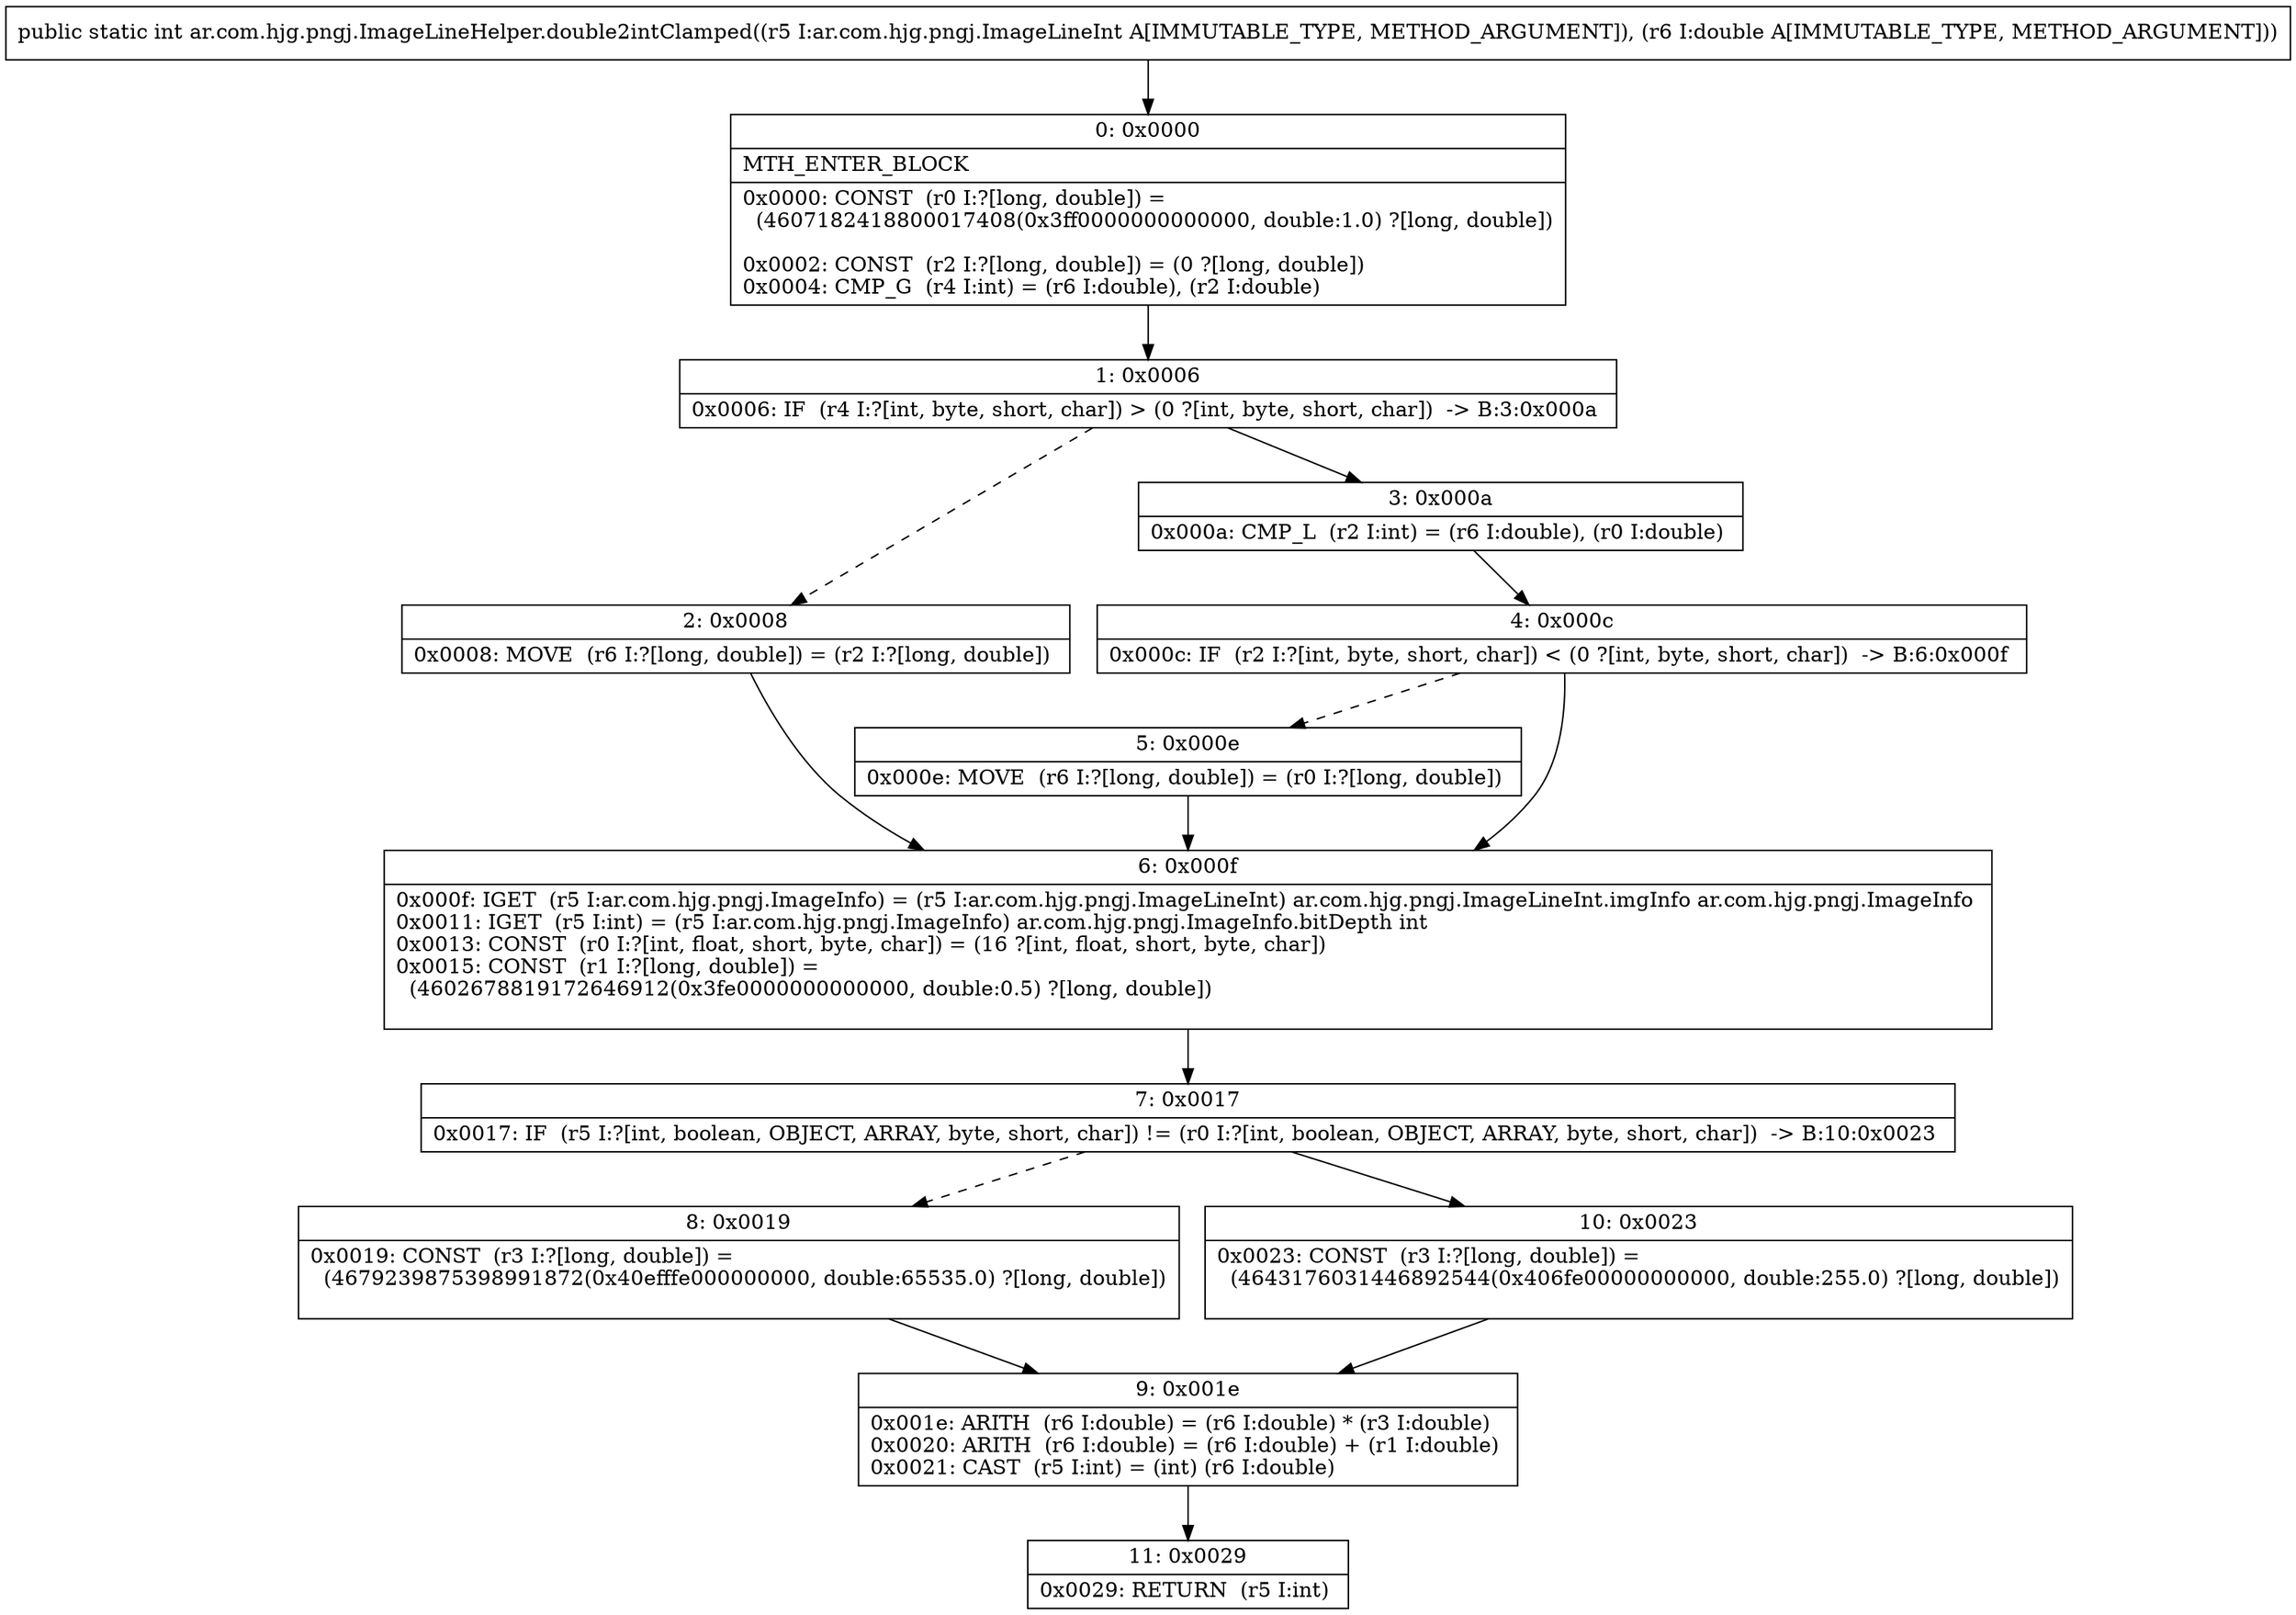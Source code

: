 digraph "CFG forar.com.hjg.pngj.ImageLineHelper.double2intClamped(Lar\/com\/hjg\/pngj\/ImageLineInt;D)I" {
Node_0 [shape=record,label="{0\:\ 0x0000|MTH_ENTER_BLOCK\l|0x0000: CONST  (r0 I:?[long, double]) = \l  (4607182418800017408(0x3ff0000000000000, double:1.0) ?[long, double])\l \l0x0002: CONST  (r2 I:?[long, double]) = (0 ?[long, double]) \l0x0004: CMP_G  (r4 I:int) = (r6 I:double), (r2 I:double) \l}"];
Node_1 [shape=record,label="{1\:\ 0x0006|0x0006: IF  (r4 I:?[int, byte, short, char]) \> (0 ?[int, byte, short, char])  \-\> B:3:0x000a \l}"];
Node_2 [shape=record,label="{2\:\ 0x0008|0x0008: MOVE  (r6 I:?[long, double]) = (r2 I:?[long, double]) \l}"];
Node_3 [shape=record,label="{3\:\ 0x000a|0x000a: CMP_L  (r2 I:int) = (r6 I:double), (r0 I:double) \l}"];
Node_4 [shape=record,label="{4\:\ 0x000c|0x000c: IF  (r2 I:?[int, byte, short, char]) \< (0 ?[int, byte, short, char])  \-\> B:6:0x000f \l}"];
Node_5 [shape=record,label="{5\:\ 0x000e|0x000e: MOVE  (r6 I:?[long, double]) = (r0 I:?[long, double]) \l}"];
Node_6 [shape=record,label="{6\:\ 0x000f|0x000f: IGET  (r5 I:ar.com.hjg.pngj.ImageInfo) = (r5 I:ar.com.hjg.pngj.ImageLineInt) ar.com.hjg.pngj.ImageLineInt.imgInfo ar.com.hjg.pngj.ImageInfo \l0x0011: IGET  (r5 I:int) = (r5 I:ar.com.hjg.pngj.ImageInfo) ar.com.hjg.pngj.ImageInfo.bitDepth int \l0x0013: CONST  (r0 I:?[int, float, short, byte, char]) = (16 ?[int, float, short, byte, char]) \l0x0015: CONST  (r1 I:?[long, double]) = \l  (4602678819172646912(0x3fe0000000000000, double:0.5) ?[long, double])\l \l}"];
Node_7 [shape=record,label="{7\:\ 0x0017|0x0017: IF  (r5 I:?[int, boolean, OBJECT, ARRAY, byte, short, char]) != (r0 I:?[int, boolean, OBJECT, ARRAY, byte, short, char])  \-\> B:10:0x0023 \l}"];
Node_8 [shape=record,label="{8\:\ 0x0019|0x0019: CONST  (r3 I:?[long, double]) = \l  (4679239875398991872(0x40efffe000000000, double:65535.0) ?[long, double])\l \l}"];
Node_9 [shape=record,label="{9\:\ 0x001e|0x001e: ARITH  (r6 I:double) = (r6 I:double) * (r3 I:double) \l0x0020: ARITH  (r6 I:double) = (r6 I:double) + (r1 I:double) \l0x0021: CAST  (r5 I:int) = (int) (r6 I:double) \l}"];
Node_10 [shape=record,label="{10\:\ 0x0023|0x0023: CONST  (r3 I:?[long, double]) = \l  (4643176031446892544(0x406fe00000000000, double:255.0) ?[long, double])\l \l}"];
Node_11 [shape=record,label="{11\:\ 0x0029|0x0029: RETURN  (r5 I:int) \l}"];
MethodNode[shape=record,label="{public static int ar.com.hjg.pngj.ImageLineHelper.double2intClamped((r5 I:ar.com.hjg.pngj.ImageLineInt A[IMMUTABLE_TYPE, METHOD_ARGUMENT]), (r6 I:double A[IMMUTABLE_TYPE, METHOD_ARGUMENT])) }"];
MethodNode -> Node_0;
Node_0 -> Node_1;
Node_1 -> Node_2[style=dashed];
Node_1 -> Node_3;
Node_2 -> Node_6;
Node_3 -> Node_4;
Node_4 -> Node_5[style=dashed];
Node_4 -> Node_6;
Node_5 -> Node_6;
Node_6 -> Node_7;
Node_7 -> Node_8[style=dashed];
Node_7 -> Node_10;
Node_8 -> Node_9;
Node_9 -> Node_11;
Node_10 -> Node_9;
}

